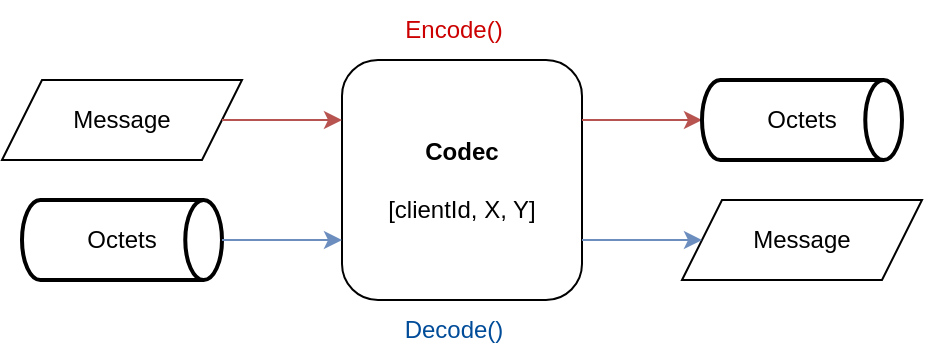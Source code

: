 <mxfile version="22.1.3" type="device">
  <diagram name="Page-1" id="Y1PgKkKqOuiKB9R01z3N">
    <mxGraphModel dx="2012" dy="607" grid="1" gridSize="10" guides="1" tooltips="1" connect="1" arrows="1" fold="1" page="1" pageScale="1" pageWidth="827" pageHeight="1169" math="0" shadow="0">
      <root>
        <mxCell id="0" />
        <mxCell id="1" parent="0" />
        <mxCell id="QYEQ8L-BjyYvuwJ0qG7Z-18" value="&lt;b&gt;Codec&lt;/b&gt;&lt;br&gt;&lt;br&gt;[clientId, X, Y]" style="rounded=1;whiteSpace=wrap;html=1;" parent="1" vertex="1">
          <mxGeometry x="-620" y="40" width="120" height="120" as="geometry" />
        </mxCell>
        <mxCell id="QYEQ8L-BjyYvuwJ0qG7Z-19" value="Message" style="shape=parallelogram;perimeter=parallelogramPerimeter;whiteSpace=wrap;html=1;fixedSize=1;" parent="1" vertex="1">
          <mxGeometry x="-790" y="50" width="120" height="40" as="geometry" />
        </mxCell>
        <mxCell id="QYEQ8L-BjyYvuwJ0qG7Z-20" value="" style="endArrow=classic;html=1;rounded=0;exitX=1;exitY=0.5;exitDx=0;exitDy=0;entryX=0;entryY=0.25;entryDx=0;entryDy=0;fillColor=#f8cecc;strokeColor=#b85450;" parent="1" source="QYEQ8L-BjyYvuwJ0qG7Z-19" target="QYEQ8L-BjyYvuwJ0qG7Z-18" edge="1">
          <mxGeometry width="50" height="50" relative="1" as="geometry">
            <mxPoint x="-516" y="-30" as="sourcePoint" />
            <mxPoint x="-466" y="-80" as="targetPoint" />
          </mxGeometry>
        </mxCell>
        <mxCell id="QYEQ8L-BjyYvuwJ0qG7Z-21" value="" style="endArrow=classic;html=1;rounded=0;exitX=1;exitY=0.25;exitDx=0;exitDy=0;entryX=0;entryY=0.5;entryDx=0;entryDy=0;entryPerimeter=0;fillColor=#f8cecc;strokeColor=#b85450;" parent="1" source="QYEQ8L-BjyYvuwJ0qG7Z-18" target="QYEQ8L-BjyYvuwJ0qG7Z-26" edge="1">
          <mxGeometry width="50" height="50" relative="1" as="geometry">
            <mxPoint x="-516" y="-30" as="sourcePoint" />
            <mxPoint x="-716" y="110" as="targetPoint" />
          </mxGeometry>
        </mxCell>
        <mxCell id="QYEQ8L-BjyYvuwJ0qG7Z-26" value="Octets" style="strokeWidth=2;html=1;shape=mxgraph.flowchart.direct_data;whiteSpace=wrap;" parent="1" vertex="1">
          <mxGeometry x="-440" y="50" width="100" height="40" as="geometry" />
        </mxCell>
        <mxCell id="QYEQ8L-BjyYvuwJ0qG7Z-32" value="Octets" style="strokeWidth=2;html=1;shape=mxgraph.flowchart.direct_data;whiteSpace=wrap;" parent="1" vertex="1">
          <mxGeometry x="-780" y="110" width="100" height="40" as="geometry" />
        </mxCell>
        <mxCell id="QYEQ8L-BjyYvuwJ0qG7Z-33" value="" style="endArrow=classic;html=1;rounded=0;fillColor=#dae8fc;strokeColor=#6c8ebf;entryX=0;entryY=0.75;entryDx=0;entryDy=0;exitX=1;exitY=0.5;exitDx=0;exitDy=0;exitPerimeter=0;" parent="1" source="QYEQ8L-BjyYvuwJ0qG7Z-32" target="QYEQ8L-BjyYvuwJ0qG7Z-18" edge="1">
          <mxGeometry width="50" height="50" relative="1" as="geometry">
            <mxPoint x="-670" y="100" as="sourcePoint" />
            <mxPoint x="-516" y="220" as="targetPoint" />
          </mxGeometry>
        </mxCell>
        <mxCell id="QYEQ8L-BjyYvuwJ0qG7Z-34" value="Message" style="shape=parallelogram;perimeter=parallelogramPerimeter;whiteSpace=wrap;html=1;fixedSize=1;" parent="1" vertex="1">
          <mxGeometry x="-450" y="110" width="120" height="40" as="geometry" />
        </mxCell>
        <mxCell id="QYEQ8L-BjyYvuwJ0qG7Z-35" value="" style="endArrow=classic;html=1;rounded=0;exitX=1;exitY=0.75;exitDx=0;exitDy=0;entryX=0;entryY=0.5;entryDx=0;entryDy=0;fillColor=#dae8fc;strokeColor=#6c8ebf;" parent="1" source="QYEQ8L-BjyYvuwJ0qG7Z-18" target="QYEQ8L-BjyYvuwJ0qG7Z-34" edge="1">
          <mxGeometry width="50" height="50" relative="1" as="geometry">
            <mxPoint x="-622" y="140" as="sourcePoint" />
            <mxPoint x="-726" y="140" as="targetPoint" />
          </mxGeometry>
        </mxCell>
        <mxCell id="QYEQ8L-BjyYvuwJ0qG7Z-36" value="Encode()" style="text;html=1;strokeColor=none;fillColor=none;align=center;verticalAlign=middle;whiteSpace=wrap;rounded=0;fontColor=#CC0000;" parent="1" vertex="1">
          <mxGeometry x="-594" y="10" width="60" height="30" as="geometry" />
        </mxCell>
        <mxCell id="QYEQ8L-BjyYvuwJ0qG7Z-38" value="&lt;font style=&quot;&quot; color=&quot;#004c99&quot;&gt;Decode()&lt;/font&gt;" style="text;html=1;strokeColor=none;fillColor=none;align=center;verticalAlign=middle;whiteSpace=wrap;rounded=0;fontColor=#CC0000;" parent="1" vertex="1">
          <mxGeometry x="-594" y="160" width="60" height="30" as="geometry" />
        </mxCell>
      </root>
    </mxGraphModel>
  </diagram>
</mxfile>
